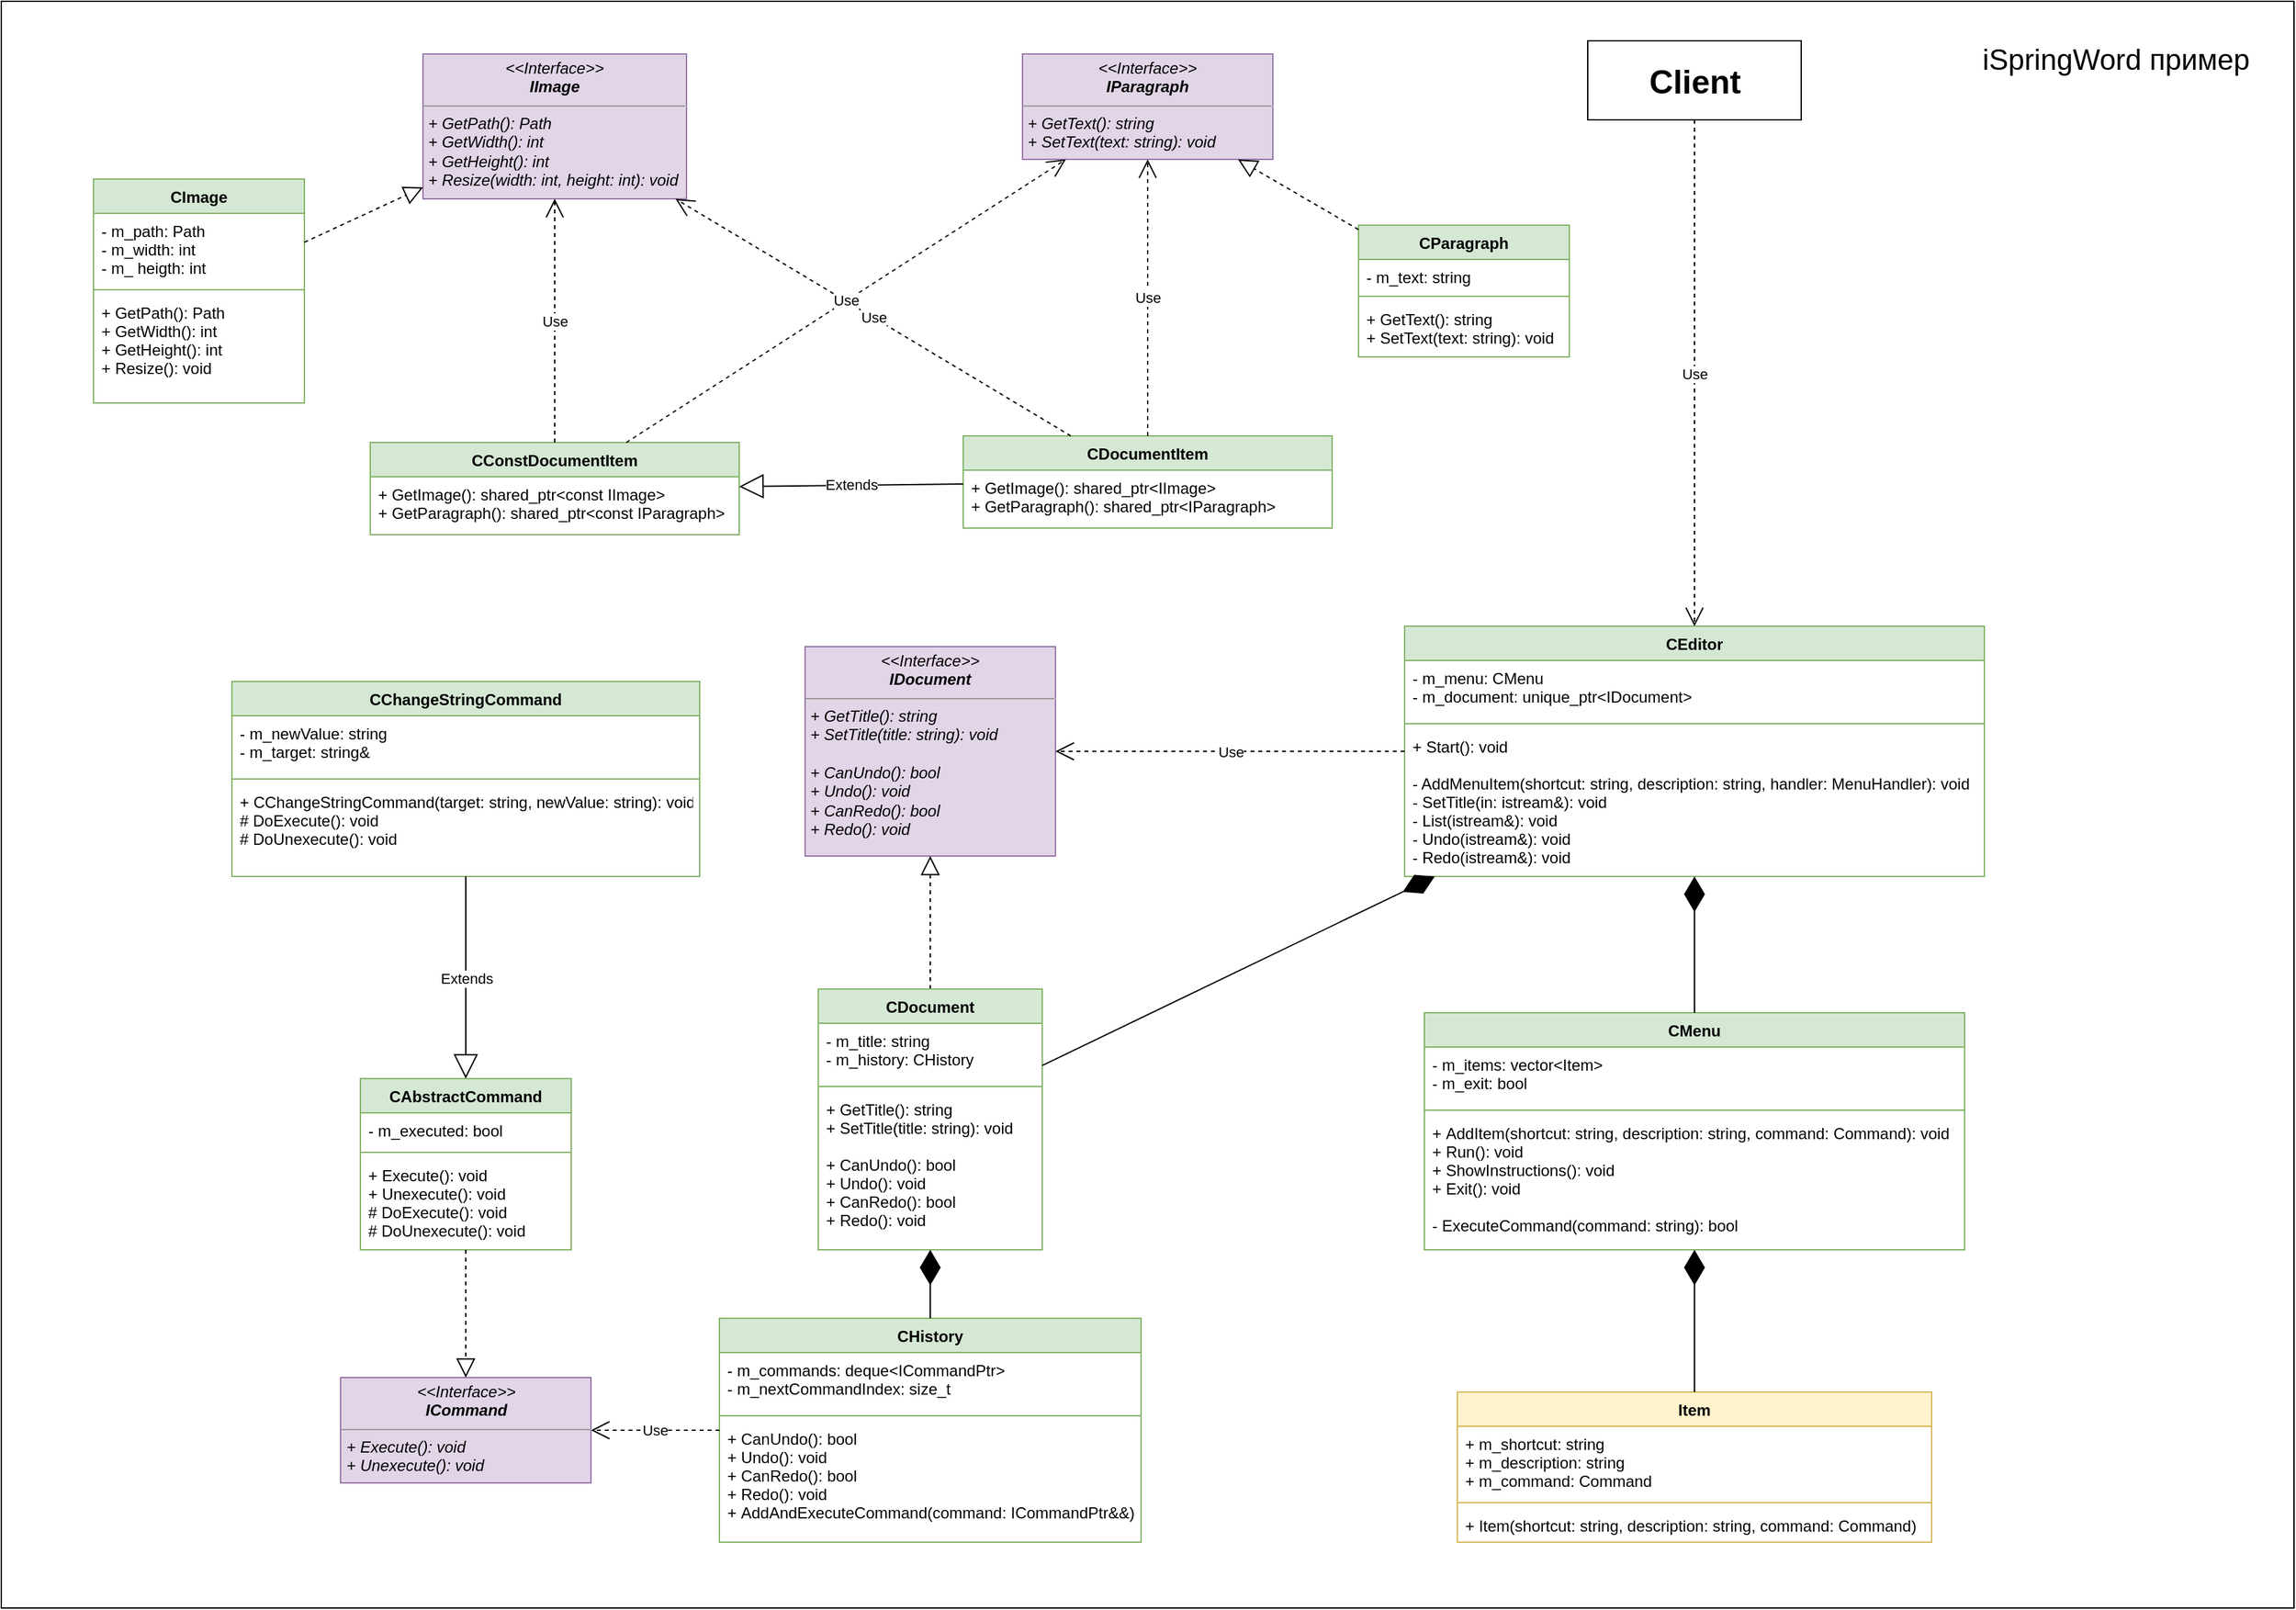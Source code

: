 <mxfile version="20.2.8" type="device"><diagram id="oXizpmqxIiQNZ7Cq87bL" name="Страница 1"><mxGraphModel dx="1768" dy="3941" grid="1" gridSize="10" guides="1" tooltips="1" connect="1" arrows="1" fold="1" page="1" pageScale="1" pageWidth="827" pageHeight="1169" math="0" shadow="0"><root><mxCell id="0"/><mxCell id="1" parent="0"/><mxCell id="jaU4X2Wwbt1UUbWF3UlN-1" value="" style="rounded=0;whiteSpace=wrap;html=1;" vertex="1" parent="1"><mxGeometry x="900" y="-1170" width="1740" height="1220" as="geometry"/></mxCell><mxCell id="_pBg3B877yDJ9vM21QGu-20" value="&lt;p style=&quot;margin:0px;margin-top:4px;text-align:center;&quot;&gt;&lt;span&gt;&amp;lt;&amp;lt;Interface&amp;gt;&amp;gt;&lt;/span&gt;&lt;br&gt;&lt;b&gt;ICommand&lt;/b&gt;&lt;br&gt;&lt;/p&gt;&lt;hr size=&quot;1&quot;&gt;&lt;p style=&quot;margin:0px;margin-left:4px;&quot;&gt;+ Execute(): void&lt;br&gt;+ Unexecute(): void&lt;/p&gt;" style="verticalAlign=top;align=left;overflow=fill;fontSize=12;fontFamily=Helvetica;html=1;fontStyle=2;fillColor=#e1d5e7;strokeColor=#9673a6;" parent="1" vertex="1"><mxGeometry x="1157.5" y="-125" width="190" height="80" as="geometry"/></mxCell><mxCell id="_pBg3B877yDJ9vM21QGu-21" value="&lt;p style=&quot;margin:0px;margin-top:4px;text-align:center;&quot;&gt;&lt;span&gt;&amp;lt;&amp;lt;Interface&amp;gt;&amp;gt;&lt;/span&gt;&lt;br&gt;&lt;b&gt;IDocument&lt;/b&gt;&lt;/p&gt;&lt;hr size=&quot;1&quot;&gt;&lt;p style=&quot;margin:0px;margin-left:4px;&quot;&gt;&lt;span style=&quot;background-color: initial;&quot;&gt;+ GetTitle(): string&lt;/span&gt;&lt;br&gt;&lt;/p&gt;&lt;p style=&quot;margin:0px;margin-left:4px;&quot;&gt;+ SetTitle(title: string): void&lt;/p&gt;&lt;p style=&quot;margin:0px;margin-left:4px;&quot;&gt;&lt;br&gt;&lt;/p&gt;&lt;p style=&quot;margin:0px;margin-left:4px;&quot;&gt;+ CanUndo(): bool&lt;/p&gt;&lt;p style=&quot;margin:0px;margin-left:4px;&quot;&gt;+ Undo(): void&lt;/p&gt;&lt;p style=&quot;margin:0px;margin-left:4px;&quot;&gt;+ CanRedo(): bool&lt;/p&gt;&lt;p style=&quot;margin:0px;margin-left:4px;&quot;&gt;+ Redo(): void&lt;br&gt;&lt;/p&gt;" style="verticalAlign=top;align=left;overflow=fill;fontSize=12;fontFamily=Helvetica;html=1;fontStyle=2;fillColor=#e1d5e7;strokeColor=#9673a6;" parent="1" vertex="1"><mxGeometry x="1510" y="-680" width="190" height="159" as="geometry"/></mxCell><mxCell id="_pBg3B877yDJ9vM21QGu-22" value="CAbstractCommand" style="swimlane;fontStyle=1;align=center;verticalAlign=top;childLayout=stackLayout;horizontal=1;startSize=26;horizontalStack=0;resizeParent=1;resizeParentMax=0;resizeLast=0;collapsible=1;marginBottom=0;fillColor=#d5e8d4;strokeColor=#82b366;" parent="1" vertex="1"><mxGeometry x="1172.5" y="-352" width="160" height="130" as="geometry"/></mxCell><mxCell id="_pBg3B877yDJ9vM21QGu-23" value="- m_executed: bool" style="text;strokeColor=none;fillColor=none;align=left;verticalAlign=top;spacingLeft=4;spacingRight=4;overflow=hidden;rotatable=0;points=[[0,0.5],[1,0.5]];portConstraint=eastwest;" parent="_pBg3B877yDJ9vM21QGu-22" vertex="1"><mxGeometry y="26" width="160" height="26" as="geometry"/></mxCell><mxCell id="_pBg3B877yDJ9vM21QGu-24" value="" style="line;strokeWidth=1;fillColor=none;align=left;verticalAlign=middle;spacingTop=-1;spacingLeft=3;spacingRight=3;rotatable=0;labelPosition=right;points=[];portConstraint=eastwest;strokeColor=inherit;" parent="_pBg3B877yDJ9vM21QGu-22" vertex="1"><mxGeometry y="52" width="160" height="8" as="geometry"/></mxCell><mxCell id="_pBg3B877yDJ9vM21QGu-25" value="+ Execute(): void&#10;+ Unexecute(): void&#10;# DoExecute(): void&#10;# DoUnexecute(): void&#10;" style="text;strokeColor=none;fillColor=none;align=left;verticalAlign=top;spacingLeft=4;spacingRight=4;overflow=hidden;rotatable=0;points=[[0,0.5],[1,0.5]];portConstraint=eastwest;" parent="_pBg3B877yDJ9vM21QGu-22" vertex="1"><mxGeometry y="60" width="160" height="70" as="geometry"/></mxCell><mxCell id="_pBg3B877yDJ9vM21QGu-26" value="" style="endArrow=block;dashed=1;endFill=0;endSize=12;html=1;rounded=0;" parent="1" source="_pBg3B877yDJ9vM21QGu-22" target="_pBg3B877yDJ9vM21QGu-20" edge="1"><mxGeometry width="160" relative="1" as="geometry"><mxPoint x="1102.5" y="710" as="sourcePoint"/><mxPoint x="1262.5" y="710" as="targetPoint"/></mxGeometry></mxCell><mxCell id="_pBg3B877yDJ9vM21QGu-27" value="CChangeStringCommand" style="swimlane;fontStyle=1;align=center;verticalAlign=top;childLayout=stackLayout;horizontal=1;startSize=26;horizontalStack=0;resizeParent=1;resizeParentMax=0;resizeLast=0;collapsible=1;marginBottom=0;fillColor=#d5e8d4;strokeColor=#82b366;" parent="1" vertex="1"><mxGeometry x="1075" y="-653.5" width="355" height="148" as="geometry"/></mxCell><mxCell id="_pBg3B877yDJ9vM21QGu-28" value="- m_newValue: string&#10;- m_target: string&amp;" style="text;strokeColor=none;fillColor=none;align=left;verticalAlign=top;spacingLeft=4;spacingRight=4;overflow=hidden;rotatable=0;points=[[0,0.5],[1,0.5]];portConstraint=eastwest;" parent="_pBg3B877yDJ9vM21QGu-27" vertex="1"><mxGeometry y="26" width="355" height="44" as="geometry"/></mxCell><mxCell id="_pBg3B877yDJ9vM21QGu-29" value="" style="line;strokeWidth=1;fillColor=none;align=left;verticalAlign=middle;spacingTop=-1;spacingLeft=3;spacingRight=3;rotatable=0;labelPosition=right;points=[];portConstraint=eastwest;strokeColor=inherit;" parent="_pBg3B877yDJ9vM21QGu-27" vertex="1"><mxGeometry y="70" width="355" height="8" as="geometry"/></mxCell><mxCell id="_pBg3B877yDJ9vM21QGu-30" value="+ CChangeStringCommand(target: string, newValue: string): void&#10;# DoExecute(): void&#10;# DoUnexecute(): void&#10;" style="text;strokeColor=none;fillColor=none;align=left;verticalAlign=top;spacingLeft=4;spacingRight=4;overflow=hidden;rotatable=0;points=[[0,0.5],[1,0.5]];portConstraint=eastwest;" parent="_pBg3B877yDJ9vM21QGu-27" vertex="1"><mxGeometry y="78" width="355" height="70" as="geometry"/></mxCell><mxCell id="_pBg3B877yDJ9vM21QGu-31" value="Extends" style="endArrow=block;endSize=16;endFill=0;html=1;rounded=0;" parent="1" source="_pBg3B877yDJ9vM21QGu-27" target="_pBg3B877yDJ9vM21QGu-22" edge="1"><mxGeometry width="160" relative="1" as="geometry"><mxPoint x="1302.5" y="700" as="sourcePoint"/><mxPoint x="1462.5" y="700" as="targetPoint"/></mxGeometry></mxCell><mxCell id="_pBg3B877yDJ9vM21QGu-32" value="CConstDocumentItem" style="swimlane;fontStyle=1;align=center;verticalAlign=top;childLayout=stackLayout;horizontal=1;startSize=26;horizontalStack=0;resizeParent=1;resizeParentMax=0;resizeLast=0;collapsible=1;marginBottom=0;fillColor=#d5e8d4;strokeColor=#82b366;" parent="1" vertex="1"><mxGeometry x="1180" y="-835" width="280" height="70" as="geometry"/></mxCell><mxCell id="_pBg3B877yDJ9vM21QGu-33" value="+ GetImage(): shared_ptr&lt;const IImage&gt;&#10;+ GetParagraph(): shared_ptr&lt;const IParagraph&gt;" style="text;strokeColor=none;fillColor=none;align=left;verticalAlign=top;spacingLeft=4;spacingRight=4;overflow=hidden;rotatable=0;points=[[0,0.5],[1,0.5]];portConstraint=eastwest;" parent="_pBg3B877yDJ9vM21QGu-32" vertex="1"><mxGeometry y="26" width="280" height="44" as="geometry"/></mxCell><mxCell id="_pBg3B877yDJ9vM21QGu-35" value="" style="endArrow=block;dashed=1;endFill=0;endSize=12;html=1;rounded=0;" parent="1" source="_pBg3B877yDJ9vM21QGu-36" target="_pBg3B877yDJ9vM21QGu-21" edge="1"><mxGeometry width="160" relative="1" as="geometry"><mxPoint x="1242.5" y="-444.75" as="sourcePoint"/><mxPoint x="1102.5" y="-292" as="targetPoint"/></mxGeometry></mxCell><mxCell id="_pBg3B877yDJ9vM21QGu-36" value="CDocument" style="swimlane;fontStyle=1;align=center;verticalAlign=top;childLayout=stackLayout;horizontal=1;startSize=26;horizontalStack=0;resizeParent=1;resizeParentMax=0;resizeLast=0;collapsible=1;marginBottom=0;fillColor=#d5e8d4;strokeColor=#82b366;" parent="1" vertex="1"><mxGeometry x="1520" y="-420" width="170" height="198" as="geometry"/></mxCell><mxCell id="_pBg3B877yDJ9vM21QGu-37" value="- m_title: string&#10;- m_history: CHistory" style="text;strokeColor=none;fillColor=none;align=left;verticalAlign=top;spacingLeft=4;spacingRight=4;overflow=hidden;rotatable=0;points=[[0,0.5],[1,0.5]];portConstraint=eastwest;" parent="_pBg3B877yDJ9vM21QGu-36" vertex="1"><mxGeometry y="26" width="170" height="44" as="geometry"/></mxCell><mxCell id="_pBg3B877yDJ9vM21QGu-38" value="" style="line;strokeWidth=1;fillColor=none;align=left;verticalAlign=middle;spacingTop=-1;spacingLeft=3;spacingRight=3;rotatable=0;labelPosition=right;points=[];portConstraint=eastwest;strokeColor=inherit;" parent="_pBg3B877yDJ9vM21QGu-36" vertex="1"><mxGeometry y="70" width="170" height="8" as="geometry"/></mxCell><mxCell id="_pBg3B877yDJ9vM21QGu-39" value="+ GetTitle(): string&#10;+ SetTitle(title: string): void&#10;&#10;+ CanUndo(): bool&#10;+ Undo(): void&#10;+ CanRedo(): bool&#10;+ Redo(): void" style="text;strokeColor=none;fillColor=none;align=left;verticalAlign=top;spacingLeft=4;spacingRight=4;overflow=hidden;rotatable=0;points=[[0,0.5],[1,0.5]];portConstraint=eastwest;" parent="_pBg3B877yDJ9vM21QGu-36" vertex="1"><mxGeometry y="78" width="170" height="120" as="geometry"/></mxCell><mxCell id="_pBg3B877yDJ9vM21QGu-40" value="CDocumentItem" style="swimlane;fontStyle=1;align=center;verticalAlign=top;childLayout=stackLayout;horizontal=1;startSize=26;horizontalStack=0;resizeParent=1;resizeParentMax=0;resizeLast=0;collapsible=1;marginBottom=0;fillColor=#d5e8d4;strokeColor=#82b366;" parent="1" vertex="1"><mxGeometry x="1630" y="-840" width="280" height="70" as="geometry"/></mxCell><mxCell id="_pBg3B877yDJ9vM21QGu-41" value="+ GetImage(): shared_ptr&lt;IImage&gt;&#10;+ GetParagraph(): shared_ptr&lt;IParagraph&gt;" style="text;strokeColor=none;fillColor=none;align=left;verticalAlign=top;spacingLeft=4;spacingRight=4;overflow=hidden;rotatable=0;points=[[0,0.5],[1,0.5]];portConstraint=eastwest;" parent="_pBg3B877yDJ9vM21QGu-40" vertex="1"><mxGeometry y="26" width="280" height="44" as="geometry"/></mxCell><mxCell id="_pBg3B877yDJ9vM21QGu-42" value="Extends" style="endArrow=block;endSize=16;endFill=0;html=1;rounded=0;" parent="1" source="_pBg3B877yDJ9vM21QGu-40" target="_pBg3B877yDJ9vM21QGu-32" edge="1"><mxGeometry width="160" relative="1" as="geometry"><mxPoint x="1412.5" y="-930" as="sourcePoint"/><mxPoint x="1572.5" y="-930" as="targetPoint"/></mxGeometry></mxCell><mxCell id="_pBg3B877yDJ9vM21QGu-43" value="CHistory" style="swimlane;fontStyle=1;align=center;verticalAlign=top;childLayout=stackLayout;horizontal=1;startSize=26;horizontalStack=0;resizeParent=1;resizeParentMax=0;resizeLast=0;collapsible=1;marginBottom=0;fillColor=#d5e8d4;strokeColor=#82b366;" parent="1" vertex="1"><mxGeometry x="1445" y="-170" width="320" height="170" as="geometry"/></mxCell><mxCell id="_pBg3B877yDJ9vM21QGu-44" value="- m_commands: deque&lt;ICommandPtr&gt;&#10;- m_nextCommandIndex: size_t" style="text;strokeColor=none;fillColor=none;align=left;verticalAlign=top;spacingLeft=4;spacingRight=4;overflow=hidden;rotatable=0;points=[[0,0.5],[1,0.5]];portConstraint=eastwest;" parent="_pBg3B877yDJ9vM21QGu-43" vertex="1"><mxGeometry y="26" width="320" height="44" as="geometry"/></mxCell><mxCell id="_pBg3B877yDJ9vM21QGu-45" value="" style="line;strokeWidth=1;fillColor=none;align=left;verticalAlign=middle;spacingTop=-1;spacingLeft=3;spacingRight=3;rotatable=0;labelPosition=right;points=[];portConstraint=eastwest;strokeColor=inherit;" parent="_pBg3B877yDJ9vM21QGu-43" vertex="1"><mxGeometry y="70" width="320" height="8" as="geometry"/></mxCell><mxCell id="_pBg3B877yDJ9vM21QGu-46" value="+ CanUndo(): bool&#10;+ Undo(): void&#10;+ CanRedo(): bool&#10;+ Redo(): void&#10;+ AddAndExecuteCommand(command: ICommandPtr&amp;&amp;)&#10;" style="text;strokeColor=none;fillColor=none;align=left;verticalAlign=top;spacingLeft=4;spacingRight=4;overflow=hidden;rotatable=0;points=[[0,0.5],[1,0.5]];portConstraint=eastwest;" parent="_pBg3B877yDJ9vM21QGu-43" vertex="1"><mxGeometry y="78" width="320" height="92" as="geometry"/></mxCell><mxCell id="_pBg3B877yDJ9vM21QGu-60" value="CMenu" style="swimlane;fontStyle=1;align=center;verticalAlign=top;childLayout=stackLayout;horizontal=1;startSize=26;horizontalStack=0;resizeParent=1;resizeParentMax=0;resizeLast=0;collapsible=1;marginBottom=0;fillColor=#d5e8d4;strokeColor=#82b366;" parent="1" vertex="1"><mxGeometry x="1980" y="-402" width="410" height="180" as="geometry"/></mxCell><mxCell id="_pBg3B877yDJ9vM21QGu-61" value="- m_items: vector&lt;Item&gt;&#10;- m_exit: bool" style="text;strokeColor=none;fillColor=none;align=left;verticalAlign=top;spacingLeft=4;spacingRight=4;overflow=hidden;rotatable=0;points=[[0,0.5],[1,0.5]];portConstraint=eastwest;" parent="_pBg3B877yDJ9vM21QGu-60" vertex="1"><mxGeometry y="26" width="410" height="44" as="geometry"/></mxCell><mxCell id="_pBg3B877yDJ9vM21QGu-62" value="" style="line;strokeWidth=1;fillColor=none;align=left;verticalAlign=middle;spacingTop=-1;spacingLeft=3;spacingRight=3;rotatable=0;labelPosition=right;points=[];portConstraint=eastwest;strokeColor=inherit;" parent="_pBg3B877yDJ9vM21QGu-60" vertex="1"><mxGeometry y="70" width="410" height="8" as="geometry"/></mxCell><mxCell id="_pBg3B877yDJ9vM21QGu-63" value="+ AddItem(shortcut: string, description: string, command: Command): void&#10;+ Run(): void&#10;+ ShowInstructions(): void&#10;+ Exit(): void&#10;&#10;- ExecuteCommand(command: string): bool" style="text;strokeColor=none;fillColor=none;align=left;verticalAlign=top;spacingLeft=4;spacingRight=4;overflow=hidden;rotatable=0;points=[[0,0.5],[1,0.5]];portConstraint=eastwest;" parent="_pBg3B877yDJ9vM21QGu-60" vertex="1"><mxGeometry y="78" width="410" height="102" as="geometry"/></mxCell><mxCell id="_pBg3B877yDJ9vM21QGu-64" value="Item" style="swimlane;fontStyle=1;align=center;verticalAlign=top;childLayout=stackLayout;horizontal=1;startSize=26;horizontalStack=0;resizeParent=1;resizeParentMax=0;resizeLast=0;collapsible=1;marginBottom=0;fillColor=#fff2cc;strokeColor=#d6b656;" parent="1" vertex="1"><mxGeometry x="2005" y="-114" width="360" height="114" as="geometry"/></mxCell><mxCell id="_pBg3B877yDJ9vM21QGu-65" value="+ m_shortcut: string&#10;+ m_description: string&#10;+ m_command: Command" style="text;strokeColor=none;fillColor=none;align=left;verticalAlign=top;spacingLeft=4;spacingRight=4;overflow=hidden;rotatable=0;points=[[0,0.5],[1,0.5]];portConstraint=eastwest;" parent="_pBg3B877yDJ9vM21QGu-64" vertex="1"><mxGeometry y="26" width="360" height="54" as="geometry"/></mxCell><mxCell id="_pBg3B877yDJ9vM21QGu-66" value="" style="line;strokeWidth=1;fillColor=none;align=left;verticalAlign=middle;spacingTop=-1;spacingLeft=3;spacingRight=3;rotatable=0;labelPosition=right;points=[];portConstraint=eastwest;strokeColor=inherit;" parent="_pBg3B877yDJ9vM21QGu-64" vertex="1"><mxGeometry y="80" width="360" height="8" as="geometry"/></mxCell><mxCell id="_pBg3B877yDJ9vM21QGu-67" value="+ Item(shortcut: string, description: string, command: Command)" style="text;strokeColor=none;fillColor=none;align=left;verticalAlign=top;spacingLeft=4;spacingRight=4;overflow=hidden;rotatable=0;points=[[0,0.5],[1,0.5]];portConstraint=eastwest;" parent="_pBg3B877yDJ9vM21QGu-64" vertex="1"><mxGeometry y="88" width="360" height="26" as="geometry"/></mxCell><mxCell id="_pBg3B877yDJ9vM21QGu-68" value="" style="endArrow=diamondThin;endFill=1;endSize=24;html=1;rounded=0;" parent="1" source="_pBg3B877yDJ9vM21QGu-64" target="_pBg3B877yDJ9vM21QGu-60" edge="1"><mxGeometry width="160" relative="1" as="geometry"><mxPoint x="1990" y="-430" as="sourcePoint"/><mxPoint x="2150" y="-430" as="targetPoint"/></mxGeometry></mxCell><mxCell id="_pBg3B877yDJ9vM21QGu-69" value="&lt;p style=&quot;margin:0px;margin-top:4px;text-align:center;&quot;&gt;&lt;span&gt;&amp;lt;&amp;lt;Interface&amp;gt;&amp;gt;&lt;/span&gt;&lt;br&gt;&lt;b&gt;IImage&lt;/b&gt;&lt;/p&gt;&lt;hr size=&quot;1&quot;&gt;&lt;p style=&quot;margin:0px;margin-left:4px;&quot;&gt;+ GetPath(): Path&lt;br&gt;+ GetWidth(): int&lt;/p&gt;&lt;p style=&quot;margin:0px;margin-left:4px;&quot;&gt;+ GetHeight(): int&lt;/p&gt;&lt;p style=&quot;margin:0px;margin-left:4px;&quot;&gt;+ Resize(width: int, height: int): void&lt;/p&gt;" style="verticalAlign=top;align=left;overflow=fill;fontSize=12;fontFamily=Helvetica;html=1;fontStyle=2;fillColor=#e1d5e7;strokeColor=#9673a6;" parent="1" vertex="1"><mxGeometry x="1220" y="-1130" width="200" height="110" as="geometry"/></mxCell><mxCell id="_pBg3B877yDJ9vM21QGu-70" value="CImage" style="swimlane;fontStyle=1;align=center;verticalAlign=top;childLayout=stackLayout;horizontal=1;startSize=26;horizontalStack=0;resizeParent=1;resizeParentMax=0;resizeLast=0;collapsible=1;marginBottom=0;fillColor=#d5e8d4;strokeColor=#82b366;" parent="1" vertex="1"><mxGeometry x="970" y="-1035" width="160" height="170" as="geometry"/></mxCell><mxCell id="_pBg3B877yDJ9vM21QGu-71" value="- m_path: Path&#10;- m_width: int&#10;- m_ heigth: int" style="text;strokeColor=none;fillColor=none;align=left;verticalAlign=top;spacingLeft=4;spacingRight=4;overflow=hidden;rotatable=0;points=[[0,0.5],[1,0.5]];portConstraint=eastwest;" parent="_pBg3B877yDJ9vM21QGu-70" vertex="1"><mxGeometry y="26" width="160" height="54" as="geometry"/></mxCell><mxCell id="_pBg3B877yDJ9vM21QGu-72" value="" style="line;strokeWidth=1;fillColor=none;align=left;verticalAlign=middle;spacingTop=-1;spacingLeft=3;spacingRight=3;rotatable=0;labelPosition=right;points=[];portConstraint=eastwest;strokeColor=inherit;" parent="_pBg3B877yDJ9vM21QGu-70" vertex="1"><mxGeometry y="80" width="160" height="8" as="geometry"/></mxCell><mxCell id="_pBg3B877yDJ9vM21QGu-73" value="+ GetPath(): Path&#10;+ GetWidth(): int&#10;+ GetHeight(): int&#10;+ Resize(): void" style="text;strokeColor=none;fillColor=none;align=left;verticalAlign=top;spacingLeft=4;spacingRight=4;overflow=hidden;rotatable=0;points=[[0,0.5],[1,0.5]];portConstraint=eastwest;" parent="_pBg3B877yDJ9vM21QGu-70" vertex="1"><mxGeometry y="88" width="160" height="82" as="geometry"/></mxCell><mxCell id="_pBg3B877yDJ9vM21QGu-74" value="" style="endArrow=block;dashed=1;endFill=0;endSize=12;html=1;rounded=0;" parent="1" source="_pBg3B877yDJ9vM21QGu-70" target="_pBg3B877yDJ9vM21QGu-69" edge="1"><mxGeometry width="160" relative="1" as="geometry"><mxPoint x="1430" y="-210" as="sourcePoint"/><mxPoint x="1072.5" y="-281" as="targetPoint"/></mxGeometry></mxCell><mxCell id="_pBg3B877yDJ9vM21QGu-75" value="&lt;p style=&quot;margin:0px;margin-top:4px;text-align:center;&quot;&gt;&lt;span&gt;&amp;lt;&amp;lt;Interface&amp;gt;&amp;gt;&lt;/span&gt;&lt;br&gt;&lt;b&gt;IParagraph&lt;/b&gt;&lt;/p&gt;&lt;hr size=&quot;1&quot;&gt;&lt;p style=&quot;margin:0px;margin-left:4px;&quot;&gt;+ GetText(): string&lt;br&gt;+ SetText(text: string): void&lt;/p&gt;" style="verticalAlign=top;align=left;overflow=fill;fontSize=12;fontFamily=Helvetica;html=1;fontStyle=2;fillColor=#e1d5e7;strokeColor=#9673a6;" parent="1" vertex="1"><mxGeometry x="1675" y="-1130" width="190" height="80" as="geometry"/></mxCell><mxCell id="_pBg3B877yDJ9vM21QGu-76" value="CParagraph" style="swimlane;fontStyle=1;align=center;verticalAlign=top;childLayout=stackLayout;horizontal=1;startSize=26;horizontalStack=0;resizeParent=1;resizeParentMax=0;resizeLast=0;collapsible=1;marginBottom=0;fillColor=#d5e8d4;strokeColor=#82b366;" parent="1" vertex="1"><mxGeometry x="1930" y="-1000" width="160" height="100" as="geometry"/></mxCell><mxCell id="_pBg3B877yDJ9vM21QGu-77" value="- m_text: string" style="text;strokeColor=none;fillColor=none;align=left;verticalAlign=top;spacingLeft=4;spacingRight=4;overflow=hidden;rotatable=0;points=[[0,0.5],[1,0.5]];portConstraint=eastwest;" parent="_pBg3B877yDJ9vM21QGu-76" vertex="1"><mxGeometry y="26" width="160" height="24" as="geometry"/></mxCell><mxCell id="_pBg3B877yDJ9vM21QGu-78" value="" style="line;strokeWidth=1;fillColor=none;align=left;verticalAlign=middle;spacingTop=-1;spacingLeft=3;spacingRight=3;rotatable=0;labelPosition=right;points=[];portConstraint=eastwest;strokeColor=inherit;" parent="_pBg3B877yDJ9vM21QGu-76" vertex="1"><mxGeometry y="50" width="160" height="8" as="geometry"/></mxCell><mxCell id="_pBg3B877yDJ9vM21QGu-79" value="+ GetText(): string&#10;+ SetText(text: string): void" style="text;strokeColor=none;fillColor=none;align=left;verticalAlign=top;spacingLeft=4;spacingRight=4;overflow=hidden;rotatable=0;points=[[0,0.5],[1,0.5]];portConstraint=eastwest;" parent="_pBg3B877yDJ9vM21QGu-76" vertex="1"><mxGeometry y="58" width="160" height="42" as="geometry"/></mxCell><mxCell id="_pBg3B877yDJ9vM21QGu-80" value="" style="endArrow=block;dashed=1;endFill=0;endSize=12;html=1;rounded=0;" parent="1" source="_pBg3B877yDJ9vM21QGu-76" target="_pBg3B877yDJ9vM21QGu-75" edge="1"><mxGeometry width="160" relative="1" as="geometry"><mxPoint x="1530" y="-260" as="sourcePoint"/><mxPoint x="1690" y="-260" as="targetPoint"/></mxGeometry></mxCell><mxCell id="_pBg3B877yDJ9vM21QGu-81" value="Use" style="endArrow=open;endSize=12;dashed=1;html=1;rounded=0;" parent="1" source="_pBg3B877yDJ9vM21QGu-32" target="_pBg3B877yDJ9vM21QGu-69" edge="1"><mxGeometry width="160" relative="1" as="geometry"><mxPoint x="1480" y="-490" as="sourcePoint"/><mxPoint x="1470" y="-520" as="targetPoint"/></mxGeometry></mxCell><mxCell id="_pBg3B877yDJ9vM21QGu-82" value="Use" style="endArrow=open;endSize=12;dashed=1;html=1;rounded=0;" parent="1" source="_pBg3B877yDJ9vM21QGu-40" target="_pBg3B877yDJ9vM21QGu-69" edge="1"><mxGeometry width="160" relative="1" as="geometry"><mxPoint x="1480" y="-490" as="sourcePoint"/><mxPoint x="1640" y="-490" as="targetPoint"/></mxGeometry></mxCell><mxCell id="_pBg3B877yDJ9vM21QGu-83" value="Use" style="endArrow=open;endSize=12;dashed=1;html=1;rounded=0;" parent="1" source="_pBg3B877yDJ9vM21QGu-32" target="_pBg3B877yDJ9vM21QGu-75" edge="1"><mxGeometry width="160" relative="1" as="geometry"><mxPoint x="1480" y="-490" as="sourcePoint"/><mxPoint x="1640" y="-490" as="targetPoint"/></mxGeometry></mxCell><mxCell id="_pBg3B877yDJ9vM21QGu-84" value="Use" style="endArrow=open;endSize=12;dashed=1;html=1;rounded=0;" parent="1" source="_pBg3B877yDJ9vM21QGu-40" target="_pBg3B877yDJ9vM21QGu-75" edge="1"><mxGeometry width="160" relative="1" as="geometry"><mxPoint x="1480" y="-490" as="sourcePoint"/><mxPoint x="1640" y="-490" as="targetPoint"/></mxGeometry></mxCell><mxCell id="_pBg3B877yDJ9vM21QGu-86" value="" style="endArrow=diamondThin;endFill=1;endSize=24;html=1;rounded=0;" parent="1" source="_pBg3B877yDJ9vM21QGu-43" target="_pBg3B877yDJ9vM21QGu-36" edge="1"><mxGeometry width="160" relative="1" as="geometry"><mxPoint x="1500" y="-250" as="sourcePoint"/><mxPoint x="1660" y="-250" as="targetPoint"/></mxGeometry></mxCell><mxCell id="_pBg3B877yDJ9vM21QGu-87" value="Use" style="endArrow=open;endSize=12;dashed=1;html=1;rounded=0;" parent="1" source="_pBg3B877yDJ9vM21QGu-43" target="_pBg3B877yDJ9vM21QGu-20" edge="1"><mxGeometry width="160" relative="1" as="geometry"><mxPoint x="1780" y="210" as="sourcePoint"/><mxPoint x="1940" y="210" as="targetPoint"/></mxGeometry></mxCell><mxCell id="_pBg3B877yDJ9vM21QGu-90" value="CEditor" style="swimlane;fontStyle=1;align=center;verticalAlign=top;childLayout=stackLayout;horizontal=1;startSize=26;horizontalStack=0;resizeParent=1;resizeParentMax=0;resizeLast=0;collapsible=1;marginBottom=0;fillColor=#d5e8d4;strokeColor=#82b366;" parent="1" vertex="1"><mxGeometry x="1965" y="-695.5" width="440" height="190" as="geometry"/></mxCell><mxCell id="_pBg3B877yDJ9vM21QGu-91" value="- m_menu: CMenu&#10;- m_document: unique_ptr&lt;IDocument&gt;" style="text;strokeColor=none;fillColor=none;align=left;verticalAlign=top;spacingLeft=4;spacingRight=4;overflow=hidden;rotatable=0;points=[[0,0.5],[1,0.5]];portConstraint=eastwest;" parent="_pBg3B877yDJ9vM21QGu-90" vertex="1"><mxGeometry y="26" width="440" height="44" as="geometry"/></mxCell><mxCell id="_pBg3B877yDJ9vM21QGu-92" value="" style="line;strokeWidth=1;fillColor=none;align=left;verticalAlign=middle;spacingTop=-1;spacingLeft=3;spacingRight=3;rotatable=0;labelPosition=right;points=[];portConstraint=eastwest;strokeColor=inherit;" parent="_pBg3B877yDJ9vM21QGu-90" vertex="1"><mxGeometry y="70" width="440" height="8" as="geometry"/></mxCell><mxCell id="_pBg3B877yDJ9vM21QGu-93" value="+ Start(): void&#10;&#10;- AddMenuItem(shortcut: string, description: string, handler: MenuHandler): void&#10;- SetTitle(in: istream&amp;): void&#10;- List(istream&amp;): void&#10;- Undo(istream&amp;): void&#10;- Redo(istream&amp;): void&#10;" style="text;strokeColor=none;fillColor=none;align=left;verticalAlign=top;spacingLeft=4;spacingRight=4;overflow=hidden;rotatable=0;points=[[0,0.5],[1,0.5]];portConstraint=eastwest;" parent="_pBg3B877yDJ9vM21QGu-90" vertex="1"><mxGeometry y="78" width="440" height="112" as="geometry"/></mxCell><mxCell id="_pBg3B877yDJ9vM21QGu-94" value="" style="endArrow=diamondThin;endFill=1;endSize=24;html=1;rounded=0;" parent="1" source="_pBg3B877yDJ9vM21QGu-60" target="_pBg3B877yDJ9vM21QGu-90" edge="1"><mxGeometry width="160" relative="1" as="geometry"><mxPoint x="1990" y="-430" as="sourcePoint"/><mxPoint x="2150" y="-430" as="targetPoint"/></mxGeometry></mxCell><mxCell id="_pBg3B877yDJ9vM21QGu-95" value="" style="endArrow=diamondThin;endFill=1;endSize=24;html=1;rounded=0;" parent="1" source="_pBg3B877yDJ9vM21QGu-36" target="_pBg3B877yDJ9vM21QGu-90" edge="1"><mxGeometry width="160" relative="1" as="geometry"><mxPoint x="1990" y="-430" as="sourcePoint"/><mxPoint x="2150" y="-430" as="targetPoint"/></mxGeometry></mxCell><mxCell id="_pBg3B877yDJ9vM21QGu-96" value="Use" style="endArrow=open;endSize=12;dashed=1;html=1;rounded=0;" parent="1" source="_pBg3B877yDJ9vM21QGu-90" target="_pBg3B877yDJ9vM21QGu-21" edge="1"><mxGeometry width="160" relative="1" as="geometry"><mxPoint x="1550" y="-480" as="sourcePoint"/><mxPoint x="1790" y="-760" as="targetPoint"/></mxGeometry></mxCell><mxCell id="_pBg3B877yDJ9vM21QGu-97" value="&lt;font style=&quot;font-size: 25px;&quot;&gt;Client&lt;/font&gt;" style="html=1;fontStyle=1;" parent="1" vertex="1"><mxGeometry x="2104" y="-1140" width="162" height="60" as="geometry"/></mxCell><mxCell id="_pBg3B877yDJ9vM21QGu-98" value="Use" style="endArrow=open;endSize=12;dashed=1;html=1;rounded=0;" parent="1" source="_pBg3B877yDJ9vM21QGu-97" target="_pBg3B877yDJ9vM21QGu-90" edge="1"><mxGeometry width="160" relative="1" as="geometry"><mxPoint x="2380" y="-630" as="sourcePoint"/><mxPoint x="2540" y="-630" as="targetPoint"/></mxGeometry></mxCell><mxCell id="jaU4X2Wwbt1UUbWF3UlN-2" value="&lt;font style=&quot;font-size: 22px;&quot;&gt;iSpringWord пример&lt;/font&gt;" style="text;html=1;strokeColor=none;fillColor=none;align=center;verticalAlign=middle;whiteSpace=wrap;rounded=0;" vertex="1" parent="1"><mxGeometry x="2370" y="-1170" width="270" height="90" as="geometry"/></mxCell></root></mxGraphModel></diagram></mxfile>